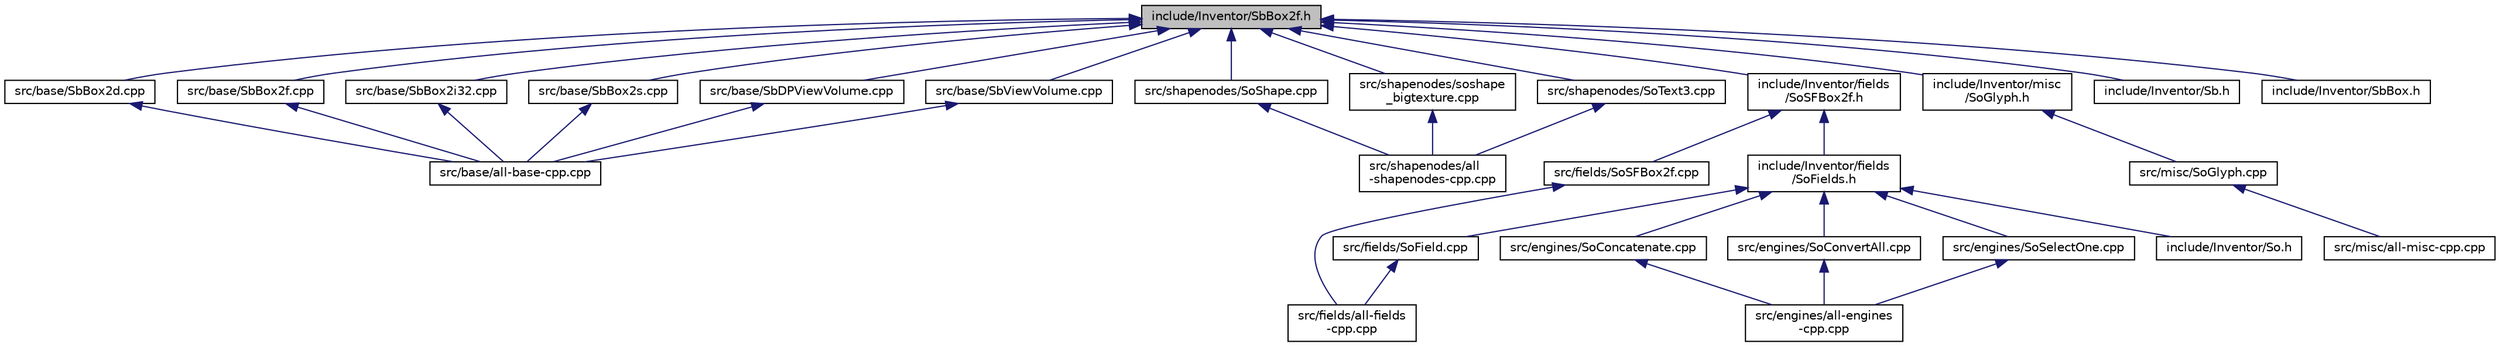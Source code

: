digraph "include/Inventor/SbBox2f.h"
{
 // LATEX_PDF_SIZE
  edge [fontname="Helvetica",fontsize="10",labelfontname="Helvetica",labelfontsize="10"];
  node [fontname="Helvetica",fontsize="10",shape=record];
  Node1 [label="include/Inventor/SbBox2f.h",height=0.2,width=0.4,color="black", fillcolor="grey75", style="filled", fontcolor="black",tooltip=" "];
  Node1 -> Node2 [dir="back",color="midnightblue",fontsize="10",style="solid",fontname="Helvetica"];
  Node2 [label="src/base/SbBox2d.cpp",height=0.2,width=0.4,color="black", fillcolor="white", style="filled",URL="$SbBox2d_8cpp.html",tooltip=" "];
  Node2 -> Node3 [dir="back",color="midnightblue",fontsize="10",style="solid",fontname="Helvetica"];
  Node3 [label="src/base/all-base-cpp.cpp",height=0.2,width=0.4,color="black", fillcolor="white", style="filled",URL="$all-base-cpp_8cpp.html",tooltip=" "];
  Node1 -> Node4 [dir="back",color="midnightblue",fontsize="10",style="solid",fontname="Helvetica"];
  Node4 [label="src/base/SbBox2f.cpp",height=0.2,width=0.4,color="black", fillcolor="white", style="filled",URL="$SbBox2f_8cpp.html",tooltip=" "];
  Node4 -> Node3 [dir="back",color="midnightblue",fontsize="10",style="solid",fontname="Helvetica"];
  Node1 -> Node5 [dir="back",color="midnightblue",fontsize="10",style="solid",fontname="Helvetica"];
  Node5 [label="src/base/SbBox2i32.cpp",height=0.2,width=0.4,color="black", fillcolor="white", style="filled",URL="$SbBox2i32_8cpp.html",tooltip=" "];
  Node5 -> Node3 [dir="back",color="midnightblue",fontsize="10",style="solid",fontname="Helvetica"];
  Node1 -> Node6 [dir="back",color="midnightblue",fontsize="10",style="solid",fontname="Helvetica"];
  Node6 [label="src/base/SbBox2s.cpp",height=0.2,width=0.4,color="black", fillcolor="white", style="filled",URL="$SbBox2s_8cpp.html",tooltip=" "];
  Node6 -> Node3 [dir="back",color="midnightblue",fontsize="10",style="solid",fontname="Helvetica"];
  Node1 -> Node7 [dir="back",color="midnightblue",fontsize="10",style="solid",fontname="Helvetica"];
  Node7 [label="src/base/SbDPViewVolume.cpp",height=0.2,width=0.4,color="black", fillcolor="white", style="filled",URL="$SbDPViewVolume_8cpp.html",tooltip=" "];
  Node7 -> Node3 [dir="back",color="midnightblue",fontsize="10",style="solid",fontname="Helvetica"];
  Node1 -> Node8 [dir="back",color="midnightblue",fontsize="10",style="solid",fontname="Helvetica"];
  Node8 [label="src/base/SbViewVolume.cpp",height=0.2,width=0.4,color="black", fillcolor="white", style="filled",URL="$SbViewVolume_8cpp.html",tooltip=" "];
  Node8 -> Node3 [dir="back",color="midnightblue",fontsize="10",style="solid",fontname="Helvetica"];
  Node1 -> Node9 [dir="back",color="midnightblue",fontsize="10",style="solid",fontname="Helvetica"];
  Node9 [label="src/shapenodes/SoShape.cpp",height=0.2,width=0.4,color="black", fillcolor="white", style="filled",URL="$SoShape_8cpp.html",tooltip=" "];
  Node9 -> Node10 [dir="back",color="midnightblue",fontsize="10",style="solid",fontname="Helvetica"];
  Node10 [label="src/shapenodes/all\l-shapenodes-cpp.cpp",height=0.2,width=0.4,color="black", fillcolor="white", style="filled",URL="$all-shapenodes-cpp_8cpp.html",tooltip=" "];
  Node1 -> Node11 [dir="back",color="midnightblue",fontsize="10",style="solid",fontname="Helvetica"];
  Node11 [label="src/shapenodes/soshape\l_bigtexture.cpp",height=0.2,width=0.4,color="black", fillcolor="white", style="filled",URL="$soshape__bigtexture_8cpp.html",tooltip=" "];
  Node11 -> Node10 [dir="back",color="midnightblue",fontsize="10",style="solid",fontname="Helvetica"];
  Node1 -> Node12 [dir="back",color="midnightblue",fontsize="10",style="solid",fontname="Helvetica"];
  Node12 [label="src/shapenodes/SoText3.cpp",height=0.2,width=0.4,color="black", fillcolor="white", style="filled",URL="$SoText3_8cpp.html",tooltip=" "];
  Node12 -> Node10 [dir="back",color="midnightblue",fontsize="10",style="solid",fontname="Helvetica"];
  Node1 -> Node13 [dir="back",color="midnightblue",fontsize="10",style="solid",fontname="Helvetica"];
  Node13 [label="include/Inventor/fields\l/SoSFBox2f.h",height=0.2,width=0.4,color="black", fillcolor="white", style="filled",URL="$SoSFBox2f_8h.html",tooltip=" "];
  Node13 -> Node14 [dir="back",color="midnightblue",fontsize="10",style="solid",fontname="Helvetica"];
  Node14 [label="src/fields/SoSFBox2f.cpp",height=0.2,width=0.4,color="black", fillcolor="white", style="filled",URL="$SoSFBox2f_8cpp.html",tooltip=" "];
  Node14 -> Node15 [dir="back",color="midnightblue",fontsize="10",style="solid",fontname="Helvetica"];
  Node15 [label="src/fields/all-fields\l-cpp.cpp",height=0.2,width=0.4,color="black", fillcolor="white", style="filled",URL="$all-fields-cpp_8cpp.html",tooltip=" "];
  Node13 -> Node16 [dir="back",color="midnightblue",fontsize="10",style="solid",fontname="Helvetica"];
  Node16 [label="include/Inventor/fields\l/SoFields.h",height=0.2,width=0.4,color="black", fillcolor="white", style="filled",URL="$SoFields_8h.html",tooltip=" "];
  Node16 -> Node17 [dir="back",color="midnightblue",fontsize="10",style="solid",fontname="Helvetica"];
  Node17 [label="src/engines/SoConcatenate.cpp",height=0.2,width=0.4,color="black", fillcolor="white", style="filled",URL="$SoConcatenate_8cpp.html",tooltip=" "];
  Node17 -> Node18 [dir="back",color="midnightblue",fontsize="10",style="solid",fontname="Helvetica"];
  Node18 [label="src/engines/all-engines\l-cpp.cpp",height=0.2,width=0.4,color="black", fillcolor="white", style="filled",URL="$all-engines-cpp_8cpp.html",tooltip=" "];
  Node16 -> Node19 [dir="back",color="midnightblue",fontsize="10",style="solid",fontname="Helvetica"];
  Node19 [label="src/engines/SoConvertAll.cpp",height=0.2,width=0.4,color="black", fillcolor="white", style="filled",URL="$SoConvertAll_8cpp.html",tooltip=" "];
  Node19 -> Node18 [dir="back",color="midnightblue",fontsize="10",style="solid",fontname="Helvetica"];
  Node16 -> Node20 [dir="back",color="midnightblue",fontsize="10",style="solid",fontname="Helvetica"];
  Node20 [label="src/engines/SoSelectOne.cpp",height=0.2,width=0.4,color="black", fillcolor="white", style="filled",URL="$SoSelectOne_8cpp.html",tooltip=" "];
  Node20 -> Node18 [dir="back",color="midnightblue",fontsize="10",style="solid",fontname="Helvetica"];
  Node16 -> Node21 [dir="back",color="midnightblue",fontsize="10",style="solid",fontname="Helvetica"];
  Node21 [label="src/fields/SoField.cpp",height=0.2,width=0.4,color="black", fillcolor="white", style="filled",URL="$SoField_8cpp.html",tooltip=" "];
  Node21 -> Node15 [dir="back",color="midnightblue",fontsize="10",style="solid",fontname="Helvetica"];
  Node16 -> Node22 [dir="back",color="midnightblue",fontsize="10",style="solid",fontname="Helvetica"];
  Node22 [label="include/Inventor/So.h",height=0.2,width=0.4,color="black", fillcolor="white", style="filled",URL="$So_8h.html",tooltip=" "];
  Node1 -> Node23 [dir="back",color="midnightblue",fontsize="10",style="solid",fontname="Helvetica"];
  Node23 [label="include/Inventor/misc\l/SoGlyph.h",height=0.2,width=0.4,color="black", fillcolor="white", style="filled",URL="$SoGlyph_8h.html",tooltip=" "];
  Node23 -> Node24 [dir="back",color="midnightblue",fontsize="10",style="solid",fontname="Helvetica"];
  Node24 [label="src/misc/SoGlyph.cpp",height=0.2,width=0.4,color="black", fillcolor="white", style="filled",URL="$SoGlyph_8cpp.html",tooltip=" "];
  Node24 -> Node25 [dir="back",color="midnightblue",fontsize="10",style="solid",fontname="Helvetica"];
  Node25 [label="src/misc/all-misc-cpp.cpp",height=0.2,width=0.4,color="black", fillcolor="white", style="filled",URL="$all-misc-cpp_8cpp.html",tooltip=" "];
  Node1 -> Node26 [dir="back",color="midnightblue",fontsize="10",style="solid",fontname="Helvetica"];
  Node26 [label="include/Inventor/Sb.h",height=0.2,width=0.4,color="black", fillcolor="white", style="filled",URL="$Sb_8h.html",tooltip=" "];
  Node1 -> Node27 [dir="back",color="midnightblue",fontsize="10",style="solid",fontname="Helvetica"];
  Node27 [label="include/Inventor/SbBox.h",height=0.2,width=0.4,color="black", fillcolor="white", style="filled",URL="$SbBox_8h.html",tooltip=" "];
}
